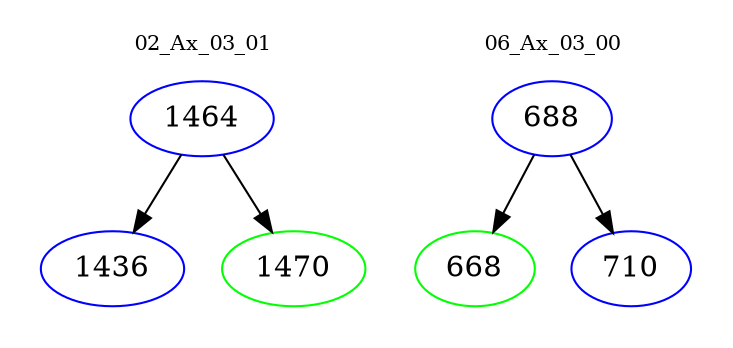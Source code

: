 digraph{
subgraph cluster_0 {
color = white
label = "02_Ax_03_01";
fontsize=10;
T0_1464 [label="1464", color="blue"]
T0_1464 -> T0_1436 [color="black"]
T0_1436 [label="1436", color="blue"]
T0_1464 -> T0_1470 [color="black"]
T0_1470 [label="1470", color="green"]
}
subgraph cluster_1 {
color = white
label = "06_Ax_03_00";
fontsize=10;
T1_688 [label="688", color="blue"]
T1_688 -> T1_668 [color="black"]
T1_668 [label="668", color="green"]
T1_688 -> T1_710 [color="black"]
T1_710 [label="710", color="blue"]
}
}
